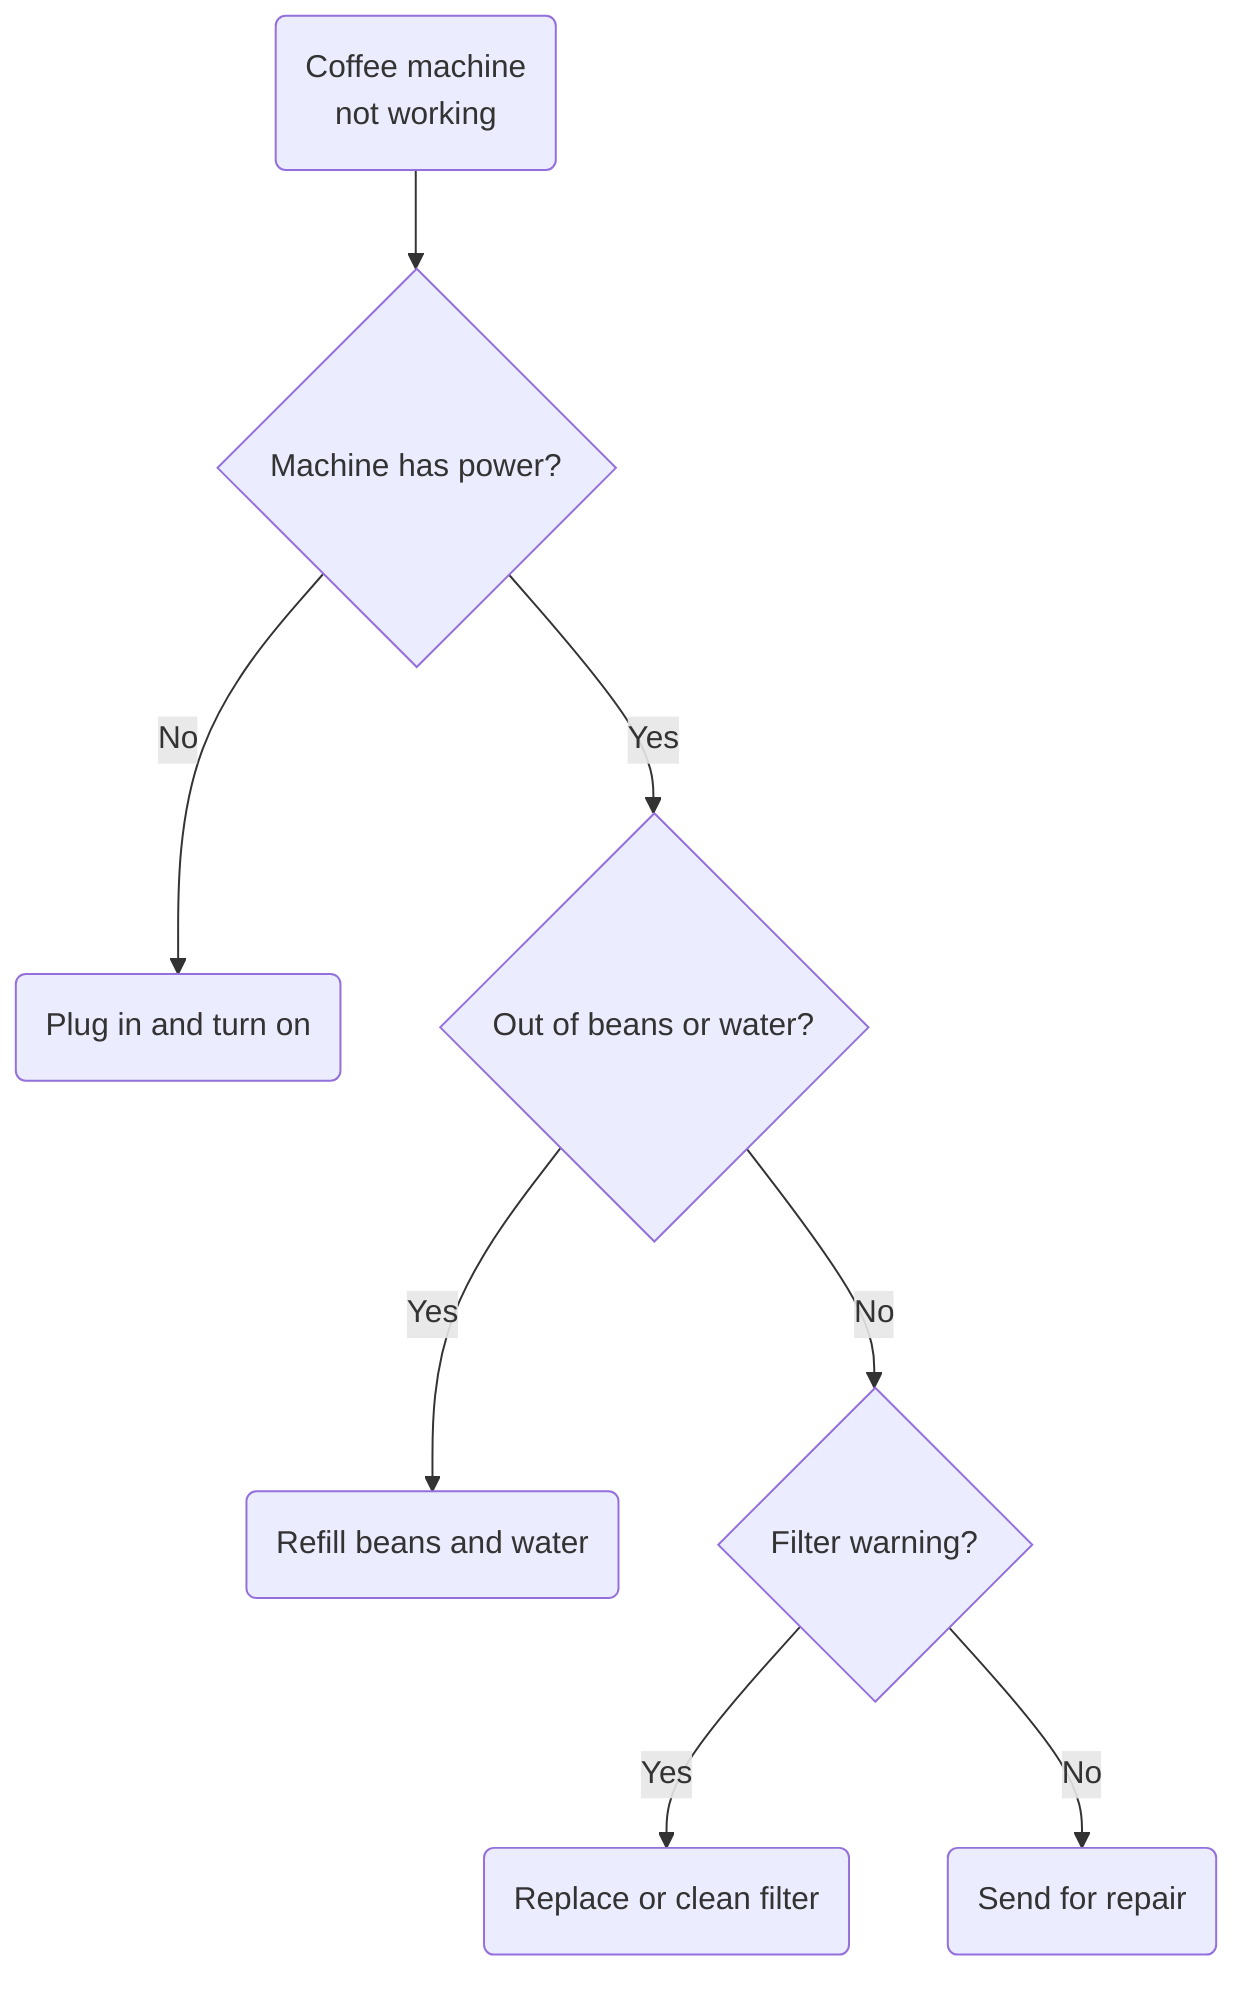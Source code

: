 graph TD
   A(Coffee machine <br>not working) --> B{Machine has power?}
   B -->|No| H(Plug in and turn on)
   B -->|Yes| C{Out of beans or water?} -->|Yes| G(Refill beans and water)
   C -->|No| D{Filter warning?} -->|Yes| I(Replace or clean filter)
   D -->|No| F(Send for repair)